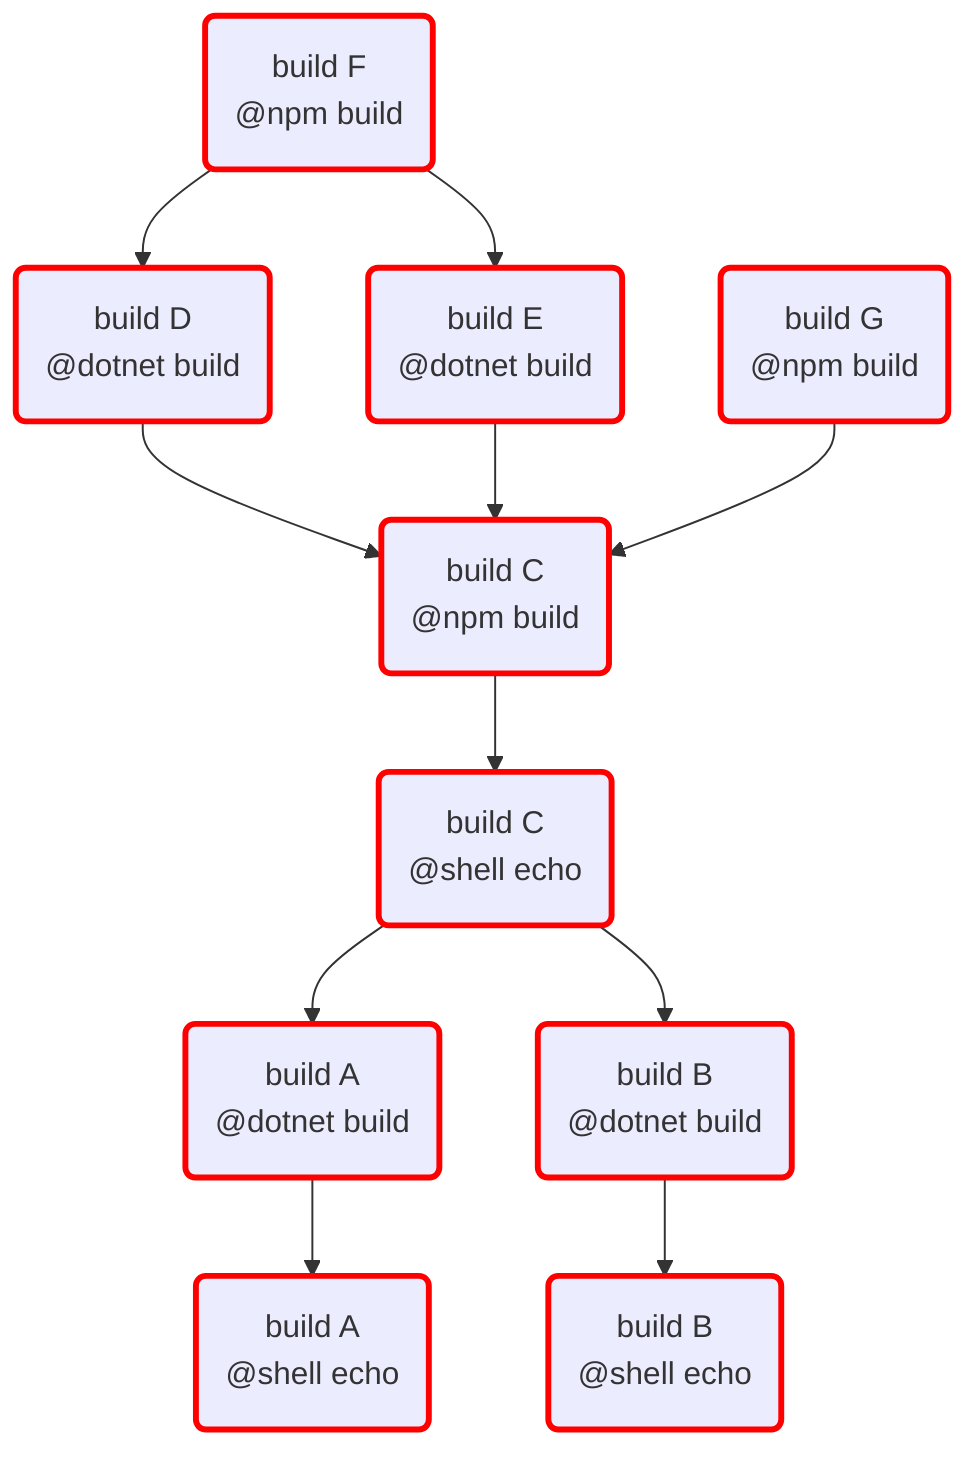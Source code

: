 flowchart TD
classDef forced stroke:red,stroke-width:3px
classDef used stroke:orange,stroke-width:3px
classDef selected stroke:black,stroke-width:3px
A:build("build A
@dotnet build")
B:build("build B
@dotnet build")
D:build("build D
@dotnet build")
E:build("build E
@dotnet build")
A:build --> A:build-1
class A:build forced
B:build --> B:build-1
class B:build forced
D:build --> C:build
class D:build forced
E:build --> C:build
class E:build forced
C:build("build C
@npm build")
F:build("build F
@npm build")
G:build("build G
@npm build")
C:build --> C:build-1
class C:build forced
F:build --> D:build
F:build --> E:build
class F:build forced
G:build --> C:build
class G:build forced
A:build-1("build A
@shell echo")
B:build-1("build B
@shell echo")
C:build-1("build C
@shell echo")
class A:build-1 forced
class B:build-1 forced
C:build-1 --> A:build
C:build-1 --> B:build
class C:build-1 forced
